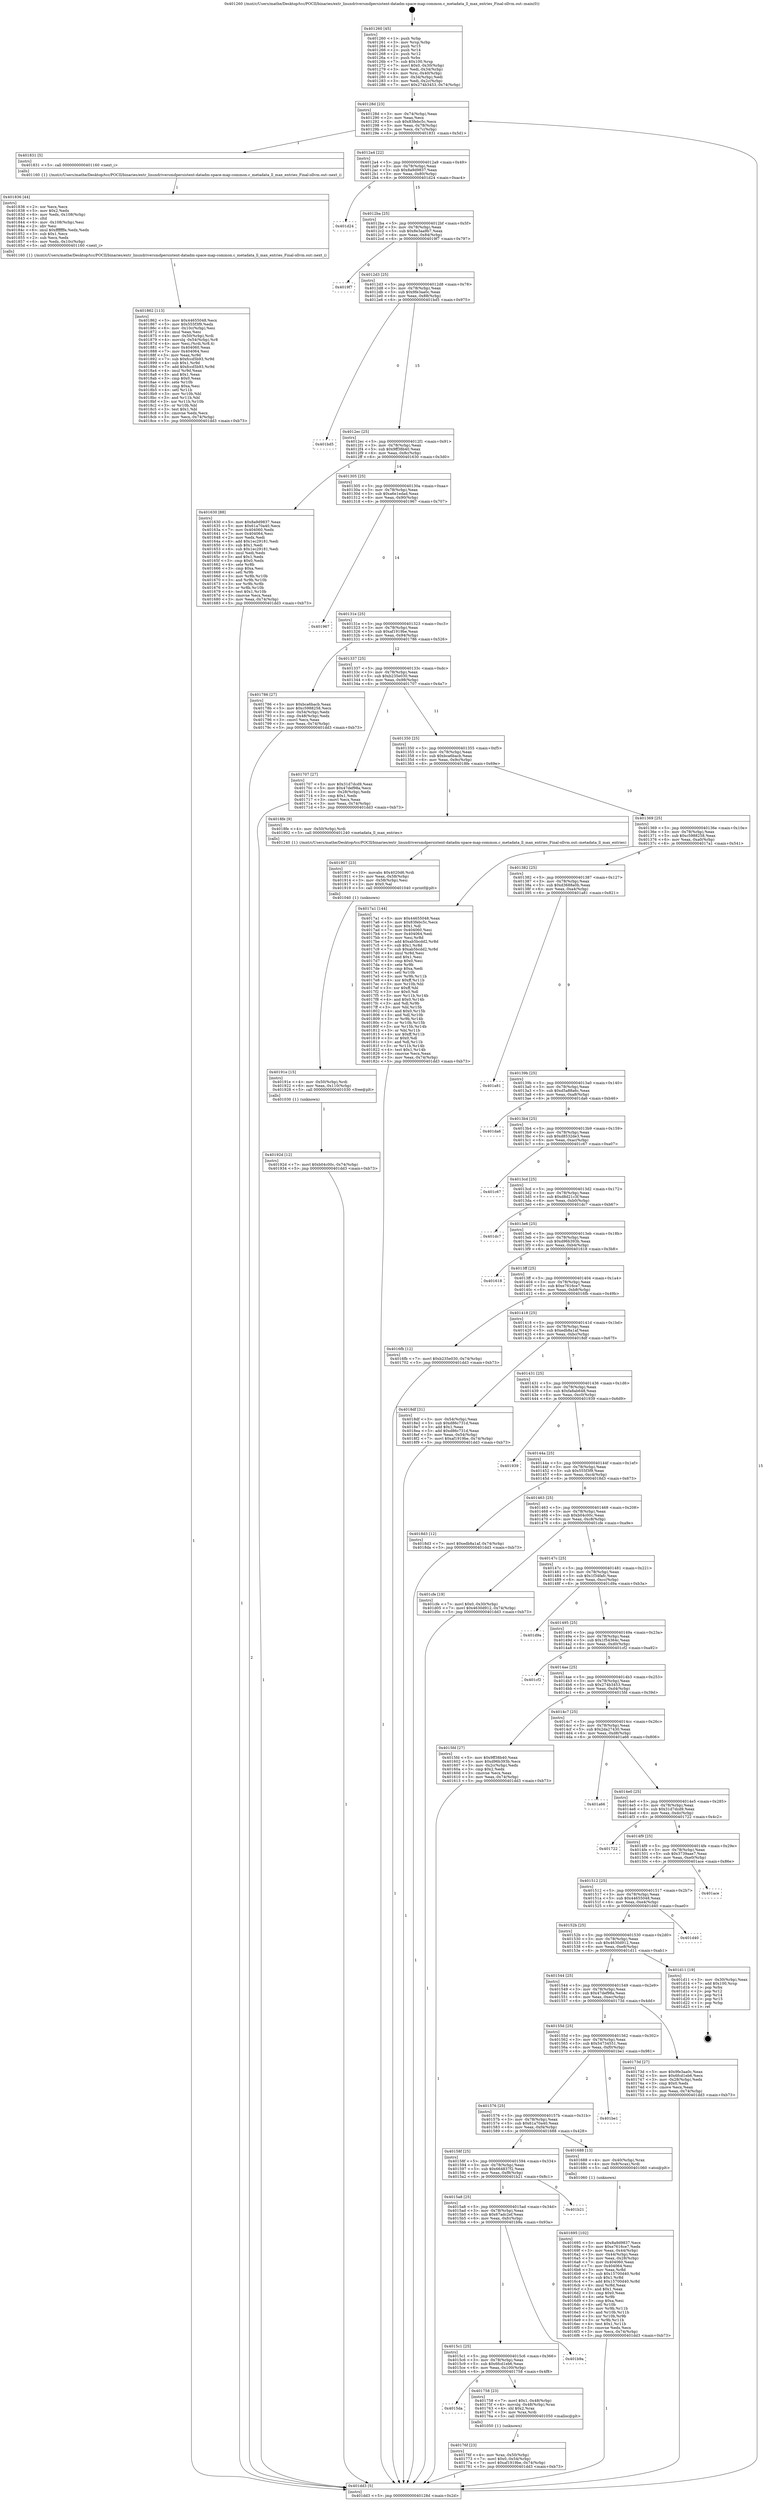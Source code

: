 digraph "0x401260" {
  label = "0x401260 (/mnt/c/Users/mathe/Desktop/tcc/POCII/binaries/extr_linuxdriversmdpersistent-datadm-space-map-common.c_metadata_ll_max_entries_Final-ollvm.out::main(0))"
  labelloc = "t"
  node[shape=record]

  Entry [label="",width=0.3,height=0.3,shape=circle,fillcolor=black,style=filled]
  "0x40128d" [label="{
     0x40128d [23]\l
     | [instrs]\l
     &nbsp;&nbsp;0x40128d \<+3\>: mov -0x74(%rbp),%eax\l
     &nbsp;&nbsp;0x401290 \<+2\>: mov %eax,%ecx\l
     &nbsp;&nbsp;0x401292 \<+6\>: sub $0x83febc5c,%ecx\l
     &nbsp;&nbsp;0x401298 \<+3\>: mov %eax,-0x78(%rbp)\l
     &nbsp;&nbsp;0x40129b \<+3\>: mov %ecx,-0x7c(%rbp)\l
     &nbsp;&nbsp;0x40129e \<+6\>: je 0000000000401831 \<main+0x5d1\>\l
  }"]
  "0x401831" [label="{
     0x401831 [5]\l
     | [instrs]\l
     &nbsp;&nbsp;0x401831 \<+5\>: call 0000000000401160 \<next_i\>\l
     | [calls]\l
     &nbsp;&nbsp;0x401160 \{1\} (/mnt/c/Users/mathe/Desktop/tcc/POCII/binaries/extr_linuxdriversmdpersistent-datadm-space-map-common.c_metadata_ll_max_entries_Final-ollvm.out::next_i)\l
  }"]
  "0x4012a4" [label="{
     0x4012a4 [22]\l
     | [instrs]\l
     &nbsp;&nbsp;0x4012a4 \<+5\>: jmp 00000000004012a9 \<main+0x49\>\l
     &nbsp;&nbsp;0x4012a9 \<+3\>: mov -0x78(%rbp),%eax\l
     &nbsp;&nbsp;0x4012ac \<+5\>: sub $0x8a9d9837,%eax\l
     &nbsp;&nbsp;0x4012b1 \<+3\>: mov %eax,-0x80(%rbp)\l
     &nbsp;&nbsp;0x4012b4 \<+6\>: je 0000000000401d24 \<main+0xac4\>\l
  }"]
  Exit [label="",width=0.3,height=0.3,shape=circle,fillcolor=black,style=filled,peripheries=2]
  "0x401d24" [label="{
     0x401d24\l
  }", style=dashed]
  "0x4012ba" [label="{
     0x4012ba [25]\l
     | [instrs]\l
     &nbsp;&nbsp;0x4012ba \<+5\>: jmp 00000000004012bf \<main+0x5f\>\l
     &nbsp;&nbsp;0x4012bf \<+3\>: mov -0x78(%rbp),%eax\l
     &nbsp;&nbsp;0x4012c2 \<+5\>: sub $0x8e3aa9b7,%eax\l
     &nbsp;&nbsp;0x4012c7 \<+6\>: mov %eax,-0x84(%rbp)\l
     &nbsp;&nbsp;0x4012cd \<+6\>: je 00000000004019f7 \<main+0x797\>\l
  }"]
  "0x40192d" [label="{
     0x40192d [12]\l
     | [instrs]\l
     &nbsp;&nbsp;0x40192d \<+7\>: movl $0xb04c00c,-0x74(%rbp)\l
     &nbsp;&nbsp;0x401934 \<+5\>: jmp 0000000000401dd3 \<main+0xb73\>\l
  }"]
  "0x4019f7" [label="{
     0x4019f7\l
  }", style=dashed]
  "0x4012d3" [label="{
     0x4012d3 [25]\l
     | [instrs]\l
     &nbsp;&nbsp;0x4012d3 \<+5\>: jmp 00000000004012d8 \<main+0x78\>\l
     &nbsp;&nbsp;0x4012d8 \<+3\>: mov -0x78(%rbp),%eax\l
     &nbsp;&nbsp;0x4012db \<+5\>: sub $0x9fe3aa0c,%eax\l
     &nbsp;&nbsp;0x4012e0 \<+6\>: mov %eax,-0x88(%rbp)\l
     &nbsp;&nbsp;0x4012e6 \<+6\>: je 0000000000401bd5 \<main+0x975\>\l
  }"]
  "0x40191e" [label="{
     0x40191e [15]\l
     | [instrs]\l
     &nbsp;&nbsp;0x40191e \<+4\>: mov -0x50(%rbp),%rdi\l
     &nbsp;&nbsp;0x401922 \<+6\>: mov %eax,-0x110(%rbp)\l
     &nbsp;&nbsp;0x401928 \<+5\>: call 0000000000401030 \<free@plt\>\l
     | [calls]\l
     &nbsp;&nbsp;0x401030 \{1\} (unknown)\l
  }"]
  "0x401bd5" [label="{
     0x401bd5\l
  }", style=dashed]
  "0x4012ec" [label="{
     0x4012ec [25]\l
     | [instrs]\l
     &nbsp;&nbsp;0x4012ec \<+5\>: jmp 00000000004012f1 \<main+0x91\>\l
     &nbsp;&nbsp;0x4012f1 \<+3\>: mov -0x78(%rbp),%eax\l
     &nbsp;&nbsp;0x4012f4 \<+5\>: sub $0x9ff38b40,%eax\l
     &nbsp;&nbsp;0x4012f9 \<+6\>: mov %eax,-0x8c(%rbp)\l
     &nbsp;&nbsp;0x4012ff \<+6\>: je 0000000000401630 \<main+0x3d0\>\l
  }"]
  "0x401907" [label="{
     0x401907 [23]\l
     | [instrs]\l
     &nbsp;&nbsp;0x401907 \<+10\>: movabs $0x4020d6,%rdi\l
     &nbsp;&nbsp;0x401911 \<+3\>: mov %eax,-0x58(%rbp)\l
     &nbsp;&nbsp;0x401914 \<+3\>: mov -0x58(%rbp),%esi\l
     &nbsp;&nbsp;0x401917 \<+2\>: mov $0x0,%al\l
     &nbsp;&nbsp;0x401919 \<+5\>: call 0000000000401040 \<printf@plt\>\l
     | [calls]\l
     &nbsp;&nbsp;0x401040 \{1\} (unknown)\l
  }"]
  "0x401630" [label="{
     0x401630 [88]\l
     | [instrs]\l
     &nbsp;&nbsp;0x401630 \<+5\>: mov $0x8a9d9837,%eax\l
     &nbsp;&nbsp;0x401635 \<+5\>: mov $0x61a70a40,%ecx\l
     &nbsp;&nbsp;0x40163a \<+7\>: mov 0x404060,%edx\l
     &nbsp;&nbsp;0x401641 \<+7\>: mov 0x404064,%esi\l
     &nbsp;&nbsp;0x401648 \<+2\>: mov %edx,%edi\l
     &nbsp;&nbsp;0x40164a \<+6\>: add $0x1ec29181,%edi\l
     &nbsp;&nbsp;0x401650 \<+3\>: sub $0x1,%edi\l
     &nbsp;&nbsp;0x401653 \<+6\>: sub $0x1ec29181,%edi\l
     &nbsp;&nbsp;0x401659 \<+3\>: imul %edi,%edx\l
     &nbsp;&nbsp;0x40165c \<+3\>: and $0x1,%edx\l
     &nbsp;&nbsp;0x40165f \<+3\>: cmp $0x0,%edx\l
     &nbsp;&nbsp;0x401662 \<+4\>: sete %r8b\l
     &nbsp;&nbsp;0x401666 \<+3\>: cmp $0xa,%esi\l
     &nbsp;&nbsp;0x401669 \<+4\>: setl %r9b\l
     &nbsp;&nbsp;0x40166d \<+3\>: mov %r8b,%r10b\l
     &nbsp;&nbsp;0x401670 \<+3\>: and %r9b,%r10b\l
     &nbsp;&nbsp;0x401673 \<+3\>: xor %r9b,%r8b\l
     &nbsp;&nbsp;0x401676 \<+3\>: or %r8b,%r10b\l
     &nbsp;&nbsp;0x401679 \<+4\>: test $0x1,%r10b\l
     &nbsp;&nbsp;0x40167d \<+3\>: cmovne %ecx,%eax\l
     &nbsp;&nbsp;0x401680 \<+3\>: mov %eax,-0x74(%rbp)\l
     &nbsp;&nbsp;0x401683 \<+5\>: jmp 0000000000401dd3 \<main+0xb73\>\l
  }"]
  "0x401305" [label="{
     0x401305 [25]\l
     | [instrs]\l
     &nbsp;&nbsp;0x401305 \<+5\>: jmp 000000000040130a \<main+0xaa\>\l
     &nbsp;&nbsp;0x40130a \<+3\>: mov -0x78(%rbp),%eax\l
     &nbsp;&nbsp;0x40130d \<+5\>: sub $0xa6e1edad,%eax\l
     &nbsp;&nbsp;0x401312 \<+6\>: mov %eax,-0x90(%rbp)\l
     &nbsp;&nbsp;0x401318 \<+6\>: je 0000000000401967 \<main+0x707\>\l
  }"]
  "0x401862" [label="{
     0x401862 [113]\l
     | [instrs]\l
     &nbsp;&nbsp;0x401862 \<+5\>: mov $0x44655048,%ecx\l
     &nbsp;&nbsp;0x401867 \<+5\>: mov $0x555f3f9,%edx\l
     &nbsp;&nbsp;0x40186c \<+6\>: mov -0x10c(%rbp),%esi\l
     &nbsp;&nbsp;0x401872 \<+3\>: imul %eax,%esi\l
     &nbsp;&nbsp;0x401875 \<+4\>: mov -0x50(%rbp),%rdi\l
     &nbsp;&nbsp;0x401879 \<+4\>: movslq -0x54(%rbp),%r8\l
     &nbsp;&nbsp;0x40187d \<+4\>: mov %esi,(%rdi,%r8,4)\l
     &nbsp;&nbsp;0x401881 \<+7\>: mov 0x404060,%eax\l
     &nbsp;&nbsp;0x401888 \<+7\>: mov 0x404064,%esi\l
     &nbsp;&nbsp;0x40188f \<+3\>: mov %eax,%r9d\l
     &nbsp;&nbsp;0x401892 \<+7\>: sub $0xfccd5b93,%r9d\l
     &nbsp;&nbsp;0x401899 \<+4\>: sub $0x1,%r9d\l
     &nbsp;&nbsp;0x40189d \<+7\>: add $0xfccd5b93,%r9d\l
     &nbsp;&nbsp;0x4018a4 \<+4\>: imul %r9d,%eax\l
     &nbsp;&nbsp;0x4018a8 \<+3\>: and $0x1,%eax\l
     &nbsp;&nbsp;0x4018ab \<+3\>: cmp $0x0,%eax\l
     &nbsp;&nbsp;0x4018ae \<+4\>: sete %r10b\l
     &nbsp;&nbsp;0x4018b2 \<+3\>: cmp $0xa,%esi\l
     &nbsp;&nbsp;0x4018b5 \<+4\>: setl %r11b\l
     &nbsp;&nbsp;0x4018b9 \<+3\>: mov %r10b,%bl\l
     &nbsp;&nbsp;0x4018bc \<+3\>: and %r11b,%bl\l
     &nbsp;&nbsp;0x4018bf \<+3\>: xor %r11b,%r10b\l
     &nbsp;&nbsp;0x4018c2 \<+3\>: or %r10b,%bl\l
     &nbsp;&nbsp;0x4018c5 \<+3\>: test $0x1,%bl\l
     &nbsp;&nbsp;0x4018c8 \<+3\>: cmovne %edx,%ecx\l
     &nbsp;&nbsp;0x4018cb \<+3\>: mov %ecx,-0x74(%rbp)\l
     &nbsp;&nbsp;0x4018ce \<+5\>: jmp 0000000000401dd3 \<main+0xb73\>\l
  }"]
  "0x401967" [label="{
     0x401967\l
  }", style=dashed]
  "0x40131e" [label="{
     0x40131e [25]\l
     | [instrs]\l
     &nbsp;&nbsp;0x40131e \<+5\>: jmp 0000000000401323 \<main+0xc3\>\l
     &nbsp;&nbsp;0x401323 \<+3\>: mov -0x78(%rbp),%eax\l
     &nbsp;&nbsp;0x401326 \<+5\>: sub $0xaf1919be,%eax\l
     &nbsp;&nbsp;0x40132b \<+6\>: mov %eax,-0x94(%rbp)\l
     &nbsp;&nbsp;0x401331 \<+6\>: je 0000000000401786 \<main+0x526\>\l
  }"]
  "0x401836" [label="{
     0x401836 [44]\l
     | [instrs]\l
     &nbsp;&nbsp;0x401836 \<+2\>: xor %ecx,%ecx\l
     &nbsp;&nbsp;0x401838 \<+5\>: mov $0x2,%edx\l
     &nbsp;&nbsp;0x40183d \<+6\>: mov %edx,-0x108(%rbp)\l
     &nbsp;&nbsp;0x401843 \<+1\>: cltd\l
     &nbsp;&nbsp;0x401844 \<+6\>: mov -0x108(%rbp),%esi\l
     &nbsp;&nbsp;0x40184a \<+2\>: idiv %esi\l
     &nbsp;&nbsp;0x40184c \<+6\>: imul $0xfffffffe,%edx,%edx\l
     &nbsp;&nbsp;0x401852 \<+3\>: sub $0x1,%ecx\l
     &nbsp;&nbsp;0x401855 \<+2\>: sub %ecx,%edx\l
     &nbsp;&nbsp;0x401857 \<+6\>: mov %edx,-0x10c(%rbp)\l
     &nbsp;&nbsp;0x40185d \<+5\>: call 0000000000401160 \<next_i\>\l
     | [calls]\l
     &nbsp;&nbsp;0x401160 \{1\} (/mnt/c/Users/mathe/Desktop/tcc/POCII/binaries/extr_linuxdriversmdpersistent-datadm-space-map-common.c_metadata_ll_max_entries_Final-ollvm.out::next_i)\l
  }"]
  "0x401786" [label="{
     0x401786 [27]\l
     | [instrs]\l
     &nbsp;&nbsp;0x401786 \<+5\>: mov $0xbca6bacb,%eax\l
     &nbsp;&nbsp;0x40178b \<+5\>: mov $0xc5988258,%ecx\l
     &nbsp;&nbsp;0x401790 \<+3\>: mov -0x54(%rbp),%edx\l
     &nbsp;&nbsp;0x401793 \<+3\>: cmp -0x48(%rbp),%edx\l
     &nbsp;&nbsp;0x401796 \<+3\>: cmovl %ecx,%eax\l
     &nbsp;&nbsp;0x401799 \<+3\>: mov %eax,-0x74(%rbp)\l
     &nbsp;&nbsp;0x40179c \<+5\>: jmp 0000000000401dd3 \<main+0xb73\>\l
  }"]
  "0x401337" [label="{
     0x401337 [25]\l
     | [instrs]\l
     &nbsp;&nbsp;0x401337 \<+5\>: jmp 000000000040133c \<main+0xdc\>\l
     &nbsp;&nbsp;0x40133c \<+3\>: mov -0x78(%rbp),%eax\l
     &nbsp;&nbsp;0x40133f \<+5\>: sub $0xb235e030,%eax\l
     &nbsp;&nbsp;0x401344 \<+6\>: mov %eax,-0x98(%rbp)\l
     &nbsp;&nbsp;0x40134a \<+6\>: je 0000000000401707 \<main+0x4a7\>\l
  }"]
  "0x40176f" [label="{
     0x40176f [23]\l
     | [instrs]\l
     &nbsp;&nbsp;0x40176f \<+4\>: mov %rax,-0x50(%rbp)\l
     &nbsp;&nbsp;0x401773 \<+7\>: movl $0x0,-0x54(%rbp)\l
     &nbsp;&nbsp;0x40177a \<+7\>: movl $0xaf1919be,-0x74(%rbp)\l
     &nbsp;&nbsp;0x401781 \<+5\>: jmp 0000000000401dd3 \<main+0xb73\>\l
  }"]
  "0x401707" [label="{
     0x401707 [27]\l
     | [instrs]\l
     &nbsp;&nbsp;0x401707 \<+5\>: mov $0x31d7dcd9,%eax\l
     &nbsp;&nbsp;0x40170c \<+5\>: mov $0x47def98a,%ecx\l
     &nbsp;&nbsp;0x401711 \<+3\>: mov -0x28(%rbp),%edx\l
     &nbsp;&nbsp;0x401714 \<+3\>: cmp $0x1,%edx\l
     &nbsp;&nbsp;0x401717 \<+3\>: cmovl %ecx,%eax\l
     &nbsp;&nbsp;0x40171a \<+3\>: mov %eax,-0x74(%rbp)\l
     &nbsp;&nbsp;0x40171d \<+5\>: jmp 0000000000401dd3 \<main+0xb73\>\l
  }"]
  "0x401350" [label="{
     0x401350 [25]\l
     | [instrs]\l
     &nbsp;&nbsp;0x401350 \<+5\>: jmp 0000000000401355 \<main+0xf5\>\l
     &nbsp;&nbsp;0x401355 \<+3\>: mov -0x78(%rbp),%eax\l
     &nbsp;&nbsp;0x401358 \<+5\>: sub $0xbca6bacb,%eax\l
     &nbsp;&nbsp;0x40135d \<+6\>: mov %eax,-0x9c(%rbp)\l
     &nbsp;&nbsp;0x401363 \<+6\>: je 00000000004018fe \<main+0x69e\>\l
  }"]
  "0x4015da" [label="{
     0x4015da\l
  }", style=dashed]
  "0x4018fe" [label="{
     0x4018fe [9]\l
     | [instrs]\l
     &nbsp;&nbsp;0x4018fe \<+4\>: mov -0x50(%rbp),%rdi\l
     &nbsp;&nbsp;0x401902 \<+5\>: call 0000000000401240 \<metadata_ll_max_entries\>\l
     | [calls]\l
     &nbsp;&nbsp;0x401240 \{1\} (/mnt/c/Users/mathe/Desktop/tcc/POCII/binaries/extr_linuxdriversmdpersistent-datadm-space-map-common.c_metadata_ll_max_entries_Final-ollvm.out::metadata_ll_max_entries)\l
  }"]
  "0x401369" [label="{
     0x401369 [25]\l
     | [instrs]\l
     &nbsp;&nbsp;0x401369 \<+5\>: jmp 000000000040136e \<main+0x10e\>\l
     &nbsp;&nbsp;0x40136e \<+3\>: mov -0x78(%rbp),%eax\l
     &nbsp;&nbsp;0x401371 \<+5\>: sub $0xc5988258,%eax\l
     &nbsp;&nbsp;0x401376 \<+6\>: mov %eax,-0xa0(%rbp)\l
     &nbsp;&nbsp;0x40137c \<+6\>: je 00000000004017a1 \<main+0x541\>\l
  }"]
  "0x401758" [label="{
     0x401758 [23]\l
     | [instrs]\l
     &nbsp;&nbsp;0x401758 \<+7\>: movl $0x1,-0x48(%rbp)\l
     &nbsp;&nbsp;0x40175f \<+4\>: movslq -0x48(%rbp),%rax\l
     &nbsp;&nbsp;0x401763 \<+4\>: shl $0x2,%rax\l
     &nbsp;&nbsp;0x401767 \<+3\>: mov %rax,%rdi\l
     &nbsp;&nbsp;0x40176a \<+5\>: call 0000000000401050 \<malloc@plt\>\l
     | [calls]\l
     &nbsp;&nbsp;0x401050 \{1\} (unknown)\l
  }"]
  "0x4017a1" [label="{
     0x4017a1 [144]\l
     | [instrs]\l
     &nbsp;&nbsp;0x4017a1 \<+5\>: mov $0x44655048,%eax\l
     &nbsp;&nbsp;0x4017a6 \<+5\>: mov $0x83febc5c,%ecx\l
     &nbsp;&nbsp;0x4017ab \<+2\>: mov $0x1,%dl\l
     &nbsp;&nbsp;0x4017ad \<+7\>: mov 0x404060,%esi\l
     &nbsp;&nbsp;0x4017b4 \<+7\>: mov 0x404064,%edi\l
     &nbsp;&nbsp;0x4017bb \<+3\>: mov %esi,%r8d\l
     &nbsp;&nbsp;0x4017be \<+7\>: add $0xab5bcdd2,%r8d\l
     &nbsp;&nbsp;0x4017c5 \<+4\>: sub $0x1,%r8d\l
     &nbsp;&nbsp;0x4017c9 \<+7\>: sub $0xab5bcdd2,%r8d\l
     &nbsp;&nbsp;0x4017d0 \<+4\>: imul %r8d,%esi\l
     &nbsp;&nbsp;0x4017d4 \<+3\>: and $0x1,%esi\l
     &nbsp;&nbsp;0x4017d7 \<+3\>: cmp $0x0,%esi\l
     &nbsp;&nbsp;0x4017da \<+4\>: sete %r9b\l
     &nbsp;&nbsp;0x4017de \<+3\>: cmp $0xa,%edi\l
     &nbsp;&nbsp;0x4017e1 \<+4\>: setl %r10b\l
     &nbsp;&nbsp;0x4017e5 \<+3\>: mov %r9b,%r11b\l
     &nbsp;&nbsp;0x4017e8 \<+4\>: xor $0xff,%r11b\l
     &nbsp;&nbsp;0x4017ec \<+3\>: mov %r10b,%bl\l
     &nbsp;&nbsp;0x4017ef \<+3\>: xor $0xff,%bl\l
     &nbsp;&nbsp;0x4017f2 \<+3\>: xor $0x0,%dl\l
     &nbsp;&nbsp;0x4017f5 \<+3\>: mov %r11b,%r14b\l
     &nbsp;&nbsp;0x4017f8 \<+4\>: and $0x0,%r14b\l
     &nbsp;&nbsp;0x4017fc \<+3\>: and %dl,%r9b\l
     &nbsp;&nbsp;0x4017ff \<+3\>: mov %bl,%r15b\l
     &nbsp;&nbsp;0x401802 \<+4\>: and $0x0,%r15b\l
     &nbsp;&nbsp;0x401806 \<+3\>: and %dl,%r10b\l
     &nbsp;&nbsp;0x401809 \<+3\>: or %r9b,%r14b\l
     &nbsp;&nbsp;0x40180c \<+3\>: or %r10b,%r15b\l
     &nbsp;&nbsp;0x40180f \<+3\>: xor %r15b,%r14b\l
     &nbsp;&nbsp;0x401812 \<+3\>: or %bl,%r11b\l
     &nbsp;&nbsp;0x401815 \<+4\>: xor $0xff,%r11b\l
     &nbsp;&nbsp;0x401819 \<+3\>: or $0x0,%dl\l
     &nbsp;&nbsp;0x40181c \<+3\>: and %dl,%r11b\l
     &nbsp;&nbsp;0x40181f \<+3\>: or %r11b,%r14b\l
     &nbsp;&nbsp;0x401822 \<+4\>: test $0x1,%r14b\l
     &nbsp;&nbsp;0x401826 \<+3\>: cmovne %ecx,%eax\l
     &nbsp;&nbsp;0x401829 \<+3\>: mov %eax,-0x74(%rbp)\l
     &nbsp;&nbsp;0x40182c \<+5\>: jmp 0000000000401dd3 \<main+0xb73\>\l
  }"]
  "0x401382" [label="{
     0x401382 [25]\l
     | [instrs]\l
     &nbsp;&nbsp;0x401382 \<+5\>: jmp 0000000000401387 \<main+0x127\>\l
     &nbsp;&nbsp;0x401387 \<+3\>: mov -0x78(%rbp),%eax\l
     &nbsp;&nbsp;0x40138a \<+5\>: sub $0xd3688a0b,%eax\l
     &nbsp;&nbsp;0x40138f \<+6\>: mov %eax,-0xa4(%rbp)\l
     &nbsp;&nbsp;0x401395 \<+6\>: je 0000000000401a81 \<main+0x821\>\l
  }"]
  "0x4015c1" [label="{
     0x4015c1 [25]\l
     | [instrs]\l
     &nbsp;&nbsp;0x4015c1 \<+5\>: jmp 00000000004015c6 \<main+0x366\>\l
     &nbsp;&nbsp;0x4015c6 \<+3\>: mov -0x78(%rbp),%eax\l
     &nbsp;&nbsp;0x4015c9 \<+5\>: sub $0x6fcd1eb6,%eax\l
     &nbsp;&nbsp;0x4015ce \<+6\>: mov %eax,-0x100(%rbp)\l
     &nbsp;&nbsp;0x4015d4 \<+6\>: je 0000000000401758 \<main+0x4f8\>\l
  }"]
  "0x401a81" [label="{
     0x401a81\l
  }", style=dashed]
  "0x40139b" [label="{
     0x40139b [25]\l
     | [instrs]\l
     &nbsp;&nbsp;0x40139b \<+5\>: jmp 00000000004013a0 \<main+0x140\>\l
     &nbsp;&nbsp;0x4013a0 \<+3\>: mov -0x78(%rbp),%eax\l
     &nbsp;&nbsp;0x4013a3 \<+5\>: sub $0xd5a88a6c,%eax\l
     &nbsp;&nbsp;0x4013a8 \<+6\>: mov %eax,-0xa8(%rbp)\l
     &nbsp;&nbsp;0x4013ae \<+6\>: je 0000000000401da6 \<main+0xb46\>\l
  }"]
  "0x401b9a" [label="{
     0x401b9a\l
  }", style=dashed]
  "0x401da6" [label="{
     0x401da6\l
  }", style=dashed]
  "0x4013b4" [label="{
     0x4013b4 [25]\l
     | [instrs]\l
     &nbsp;&nbsp;0x4013b4 \<+5\>: jmp 00000000004013b9 \<main+0x159\>\l
     &nbsp;&nbsp;0x4013b9 \<+3\>: mov -0x78(%rbp),%eax\l
     &nbsp;&nbsp;0x4013bc \<+5\>: sub $0xd8532de3,%eax\l
     &nbsp;&nbsp;0x4013c1 \<+6\>: mov %eax,-0xac(%rbp)\l
     &nbsp;&nbsp;0x4013c7 \<+6\>: je 0000000000401c67 \<main+0xa07\>\l
  }"]
  "0x4015a8" [label="{
     0x4015a8 [25]\l
     | [instrs]\l
     &nbsp;&nbsp;0x4015a8 \<+5\>: jmp 00000000004015ad \<main+0x34d\>\l
     &nbsp;&nbsp;0x4015ad \<+3\>: mov -0x78(%rbp),%eax\l
     &nbsp;&nbsp;0x4015b0 \<+5\>: sub $0x67adc2ef,%eax\l
     &nbsp;&nbsp;0x4015b5 \<+6\>: mov %eax,-0xfc(%rbp)\l
     &nbsp;&nbsp;0x4015bb \<+6\>: je 0000000000401b9a \<main+0x93a\>\l
  }"]
  "0x401c67" [label="{
     0x401c67\l
  }", style=dashed]
  "0x4013cd" [label="{
     0x4013cd [25]\l
     | [instrs]\l
     &nbsp;&nbsp;0x4013cd \<+5\>: jmp 00000000004013d2 \<main+0x172\>\l
     &nbsp;&nbsp;0x4013d2 \<+3\>: mov -0x78(%rbp),%eax\l
     &nbsp;&nbsp;0x4013d5 \<+5\>: sub $0xd8d21c3f,%eax\l
     &nbsp;&nbsp;0x4013da \<+6\>: mov %eax,-0xb0(%rbp)\l
     &nbsp;&nbsp;0x4013e0 \<+6\>: je 0000000000401dc7 \<main+0xb67\>\l
  }"]
  "0x401b21" [label="{
     0x401b21\l
  }", style=dashed]
  "0x401dc7" [label="{
     0x401dc7\l
  }", style=dashed]
  "0x4013e6" [label="{
     0x4013e6 [25]\l
     | [instrs]\l
     &nbsp;&nbsp;0x4013e6 \<+5\>: jmp 00000000004013eb \<main+0x18b\>\l
     &nbsp;&nbsp;0x4013eb \<+3\>: mov -0x78(%rbp),%eax\l
     &nbsp;&nbsp;0x4013ee \<+5\>: sub $0xd96b393b,%eax\l
     &nbsp;&nbsp;0x4013f3 \<+6\>: mov %eax,-0xb4(%rbp)\l
     &nbsp;&nbsp;0x4013f9 \<+6\>: je 0000000000401618 \<main+0x3b8\>\l
  }"]
  "0x401695" [label="{
     0x401695 [102]\l
     | [instrs]\l
     &nbsp;&nbsp;0x401695 \<+5\>: mov $0x8a9d9837,%ecx\l
     &nbsp;&nbsp;0x40169a \<+5\>: mov $0xe7616ce7,%edx\l
     &nbsp;&nbsp;0x40169f \<+3\>: mov %eax,-0x44(%rbp)\l
     &nbsp;&nbsp;0x4016a2 \<+3\>: mov -0x44(%rbp),%eax\l
     &nbsp;&nbsp;0x4016a5 \<+3\>: mov %eax,-0x28(%rbp)\l
     &nbsp;&nbsp;0x4016a8 \<+7\>: mov 0x404060,%eax\l
     &nbsp;&nbsp;0x4016af \<+7\>: mov 0x404064,%esi\l
     &nbsp;&nbsp;0x4016b6 \<+3\>: mov %eax,%r8d\l
     &nbsp;&nbsp;0x4016b9 \<+7\>: sub $0x15700d40,%r8d\l
     &nbsp;&nbsp;0x4016c0 \<+4\>: sub $0x1,%r8d\l
     &nbsp;&nbsp;0x4016c4 \<+7\>: add $0x15700d40,%r8d\l
     &nbsp;&nbsp;0x4016cb \<+4\>: imul %r8d,%eax\l
     &nbsp;&nbsp;0x4016cf \<+3\>: and $0x1,%eax\l
     &nbsp;&nbsp;0x4016d2 \<+3\>: cmp $0x0,%eax\l
     &nbsp;&nbsp;0x4016d5 \<+4\>: sete %r9b\l
     &nbsp;&nbsp;0x4016d9 \<+3\>: cmp $0xa,%esi\l
     &nbsp;&nbsp;0x4016dc \<+4\>: setl %r10b\l
     &nbsp;&nbsp;0x4016e0 \<+3\>: mov %r9b,%r11b\l
     &nbsp;&nbsp;0x4016e3 \<+3\>: and %r10b,%r11b\l
     &nbsp;&nbsp;0x4016e6 \<+3\>: xor %r10b,%r9b\l
     &nbsp;&nbsp;0x4016e9 \<+3\>: or %r9b,%r11b\l
     &nbsp;&nbsp;0x4016ec \<+4\>: test $0x1,%r11b\l
     &nbsp;&nbsp;0x4016f0 \<+3\>: cmovne %edx,%ecx\l
     &nbsp;&nbsp;0x4016f3 \<+3\>: mov %ecx,-0x74(%rbp)\l
     &nbsp;&nbsp;0x4016f6 \<+5\>: jmp 0000000000401dd3 \<main+0xb73\>\l
  }"]
  "0x401618" [label="{
     0x401618\l
  }", style=dashed]
  "0x4013ff" [label="{
     0x4013ff [25]\l
     | [instrs]\l
     &nbsp;&nbsp;0x4013ff \<+5\>: jmp 0000000000401404 \<main+0x1a4\>\l
     &nbsp;&nbsp;0x401404 \<+3\>: mov -0x78(%rbp),%eax\l
     &nbsp;&nbsp;0x401407 \<+5\>: sub $0xe7616ce7,%eax\l
     &nbsp;&nbsp;0x40140c \<+6\>: mov %eax,-0xb8(%rbp)\l
     &nbsp;&nbsp;0x401412 \<+6\>: je 00000000004016fb \<main+0x49b\>\l
  }"]
  "0x40158f" [label="{
     0x40158f [25]\l
     | [instrs]\l
     &nbsp;&nbsp;0x40158f \<+5\>: jmp 0000000000401594 \<main+0x334\>\l
     &nbsp;&nbsp;0x401594 \<+3\>: mov -0x78(%rbp),%eax\l
     &nbsp;&nbsp;0x401597 \<+5\>: sub $0x664837f2,%eax\l
     &nbsp;&nbsp;0x40159c \<+6\>: mov %eax,-0xf8(%rbp)\l
     &nbsp;&nbsp;0x4015a2 \<+6\>: je 0000000000401b21 \<main+0x8c1\>\l
  }"]
  "0x4016fb" [label="{
     0x4016fb [12]\l
     | [instrs]\l
     &nbsp;&nbsp;0x4016fb \<+7\>: movl $0xb235e030,-0x74(%rbp)\l
     &nbsp;&nbsp;0x401702 \<+5\>: jmp 0000000000401dd3 \<main+0xb73\>\l
  }"]
  "0x401418" [label="{
     0x401418 [25]\l
     | [instrs]\l
     &nbsp;&nbsp;0x401418 \<+5\>: jmp 000000000040141d \<main+0x1bd\>\l
     &nbsp;&nbsp;0x40141d \<+3\>: mov -0x78(%rbp),%eax\l
     &nbsp;&nbsp;0x401420 \<+5\>: sub $0xedb8a1af,%eax\l
     &nbsp;&nbsp;0x401425 \<+6\>: mov %eax,-0xbc(%rbp)\l
     &nbsp;&nbsp;0x40142b \<+6\>: je 00000000004018df \<main+0x67f\>\l
  }"]
  "0x401688" [label="{
     0x401688 [13]\l
     | [instrs]\l
     &nbsp;&nbsp;0x401688 \<+4\>: mov -0x40(%rbp),%rax\l
     &nbsp;&nbsp;0x40168c \<+4\>: mov 0x8(%rax),%rdi\l
     &nbsp;&nbsp;0x401690 \<+5\>: call 0000000000401060 \<atoi@plt\>\l
     | [calls]\l
     &nbsp;&nbsp;0x401060 \{1\} (unknown)\l
  }"]
  "0x4018df" [label="{
     0x4018df [31]\l
     | [instrs]\l
     &nbsp;&nbsp;0x4018df \<+3\>: mov -0x54(%rbp),%eax\l
     &nbsp;&nbsp;0x4018e2 \<+5\>: sub $0xd86c731d,%eax\l
     &nbsp;&nbsp;0x4018e7 \<+3\>: add $0x1,%eax\l
     &nbsp;&nbsp;0x4018ea \<+5\>: add $0xd86c731d,%eax\l
     &nbsp;&nbsp;0x4018ef \<+3\>: mov %eax,-0x54(%rbp)\l
     &nbsp;&nbsp;0x4018f2 \<+7\>: movl $0xaf1919be,-0x74(%rbp)\l
     &nbsp;&nbsp;0x4018f9 \<+5\>: jmp 0000000000401dd3 \<main+0xb73\>\l
  }"]
  "0x401431" [label="{
     0x401431 [25]\l
     | [instrs]\l
     &nbsp;&nbsp;0x401431 \<+5\>: jmp 0000000000401436 \<main+0x1d6\>\l
     &nbsp;&nbsp;0x401436 \<+3\>: mov -0x78(%rbp),%eax\l
     &nbsp;&nbsp;0x401439 \<+5\>: sub $0xfa8ab648,%eax\l
     &nbsp;&nbsp;0x40143e \<+6\>: mov %eax,-0xc0(%rbp)\l
     &nbsp;&nbsp;0x401444 \<+6\>: je 0000000000401939 \<main+0x6d9\>\l
  }"]
  "0x401576" [label="{
     0x401576 [25]\l
     | [instrs]\l
     &nbsp;&nbsp;0x401576 \<+5\>: jmp 000000000040157b \<main+0x31b\>\l
     &nbsp;&nbsp;0x40157b \<+3\>: mov -0x78(%rbp),%eax\l
     &nbsp;&nbsp;0x40157e \<+5\>: sub $0x61a70a40,%eax\l
     &nbsp;&nbsp;0x401583 \<+6\>: mov %eax,-0xf4(%rbp)\l
     &nbsp;&nbsp;0x401589 \<+6\>: je 0000000000401688 \<main+0x428\>\l
  }"]
  "0x401939" [label="{
     0x401939\l
  }", style=dashed]
  "0x40144a" [label="{
     0x40144a [25]\l
     | [instrs]\l
     &nbsp;&nbsp;0x40144a \<+5\>: jmp 000000000040144f \<main+0x1ef\>\l
     &nbsp;&nbsp;0x40144f \<+3\>: mov -0x78(%rbp),%eax\l
     &nbsp;&nbsp;0x401452 \<+5\>: sub $0x555f3f9,%eax\l
     &nbsp;&nbsp;0x401457 \<+6\>: mov %eax,-0xc4(%rbp)\l
     &nbsp;&nbsp;0x40145d \<+6\>: je 00000000004018d3 \<main+0x673\>\l
  }"]
  "0x401be1" [label="{
     0x401be1\l
  }", style=dashed]
  "0x4018d3" [label="{
     0x4018d3 [12]\l
     | [instrs]\l
     &nbsp;&nbsp;0x4018d3 \<+7\>: movl $0xedb8a1af,-0x74(%rbp)\l
     &nbsp;&nbsp;0x4018da \<+5\>: jmp 0000000000401dd3 \<main+0xb73\>\l
  }"]
  "0x401463" [label="{
     0x401463 [25]\l
     | [instrs]\l
     &nbsp;&nbsp;0x401463 \<+5\>: jmp 0000000000401468 \<main+0x208\>\l
     &nbsp;&nbsp;0x401468 \<+3\>: mov -0x78(%rbp),%eax\l
     &nbsp;&nbsp;0x40146b \<+5\>: sub $0xb04c00c,%eax\l
     &nbsp;&nbsp;0x401470 \<+6\>: mov %eax,-0xc8(%rbp)\l
     &nbsp;&nbsp;0x401476 \<+6\>: je 0000000000401cfe \<main+0xa9e\>\l
  }"]
  "0x40155d" [label="{
     0x40155d [25]\l
     | [instrs]\l
     &nbsp;&nbsp;0x40155d \<+5\>: jmp 0000000000401562 \<main+0x302\>\l
     &nbsp;&nbsp;0x401562 \<+3\>: mov -0x78(%rbp),%eax\l
     &nbsp;&nbsp;0x401565 \<+5\>: sub $0x54734551,%eax\l
     &nbsp;&nbsp;0x40156a \<+6\>: mov %eax,-0xf0(%rbp)\l
     &nbsp;&nbsp;0x401570 \<+6\>: je 0000000000401be1 \<main+0x981\>\l
  }"]
  "0x401cfe" [label="{
     0x401cfe [19]\l
     | [instrs]\l
     &nbsp;&nbsp;0x401cfe \<+7\>: movl $0x0,-0x30(%rbp)\l
     &nbsp;&nbsp;0x401d05 \<+7\>: movl $0x4630d912,-0x74(%rbp)\l
     &nbsp;&nbsp;0x401d0c \<+5\>: jmp 0000000000401dd3 \<main+0xb73\>\l
  }"]
  "0x40147c" [label="{
     0x40147c [25]\l
     | [instrs]\l
     &nbsp;&nbsp;0x40147c \<+5\>: jmp 0000000000401481 \<main+0x221\>\l
     &nbsp;&nbsp;0x401481 \<+3\>: mov -0x78(%rbp),%eax\l
     &nbsp;&nbsp;0x401484 \<+5\>: sub $0x1f34fafc,%eax\l
     &nbsp;&nbsp;0x401489 \<+6\>: mov %eax,-0xcc(%rbp)\l
     &nbsp;&nbsp;0x40148f \<+6\>: je 0000000000401d9a \<main+0xb3a\>\l
  }"]
  "0x40173d" [label="{
     0x40173d [27]\l
     | [instrs]\l
     &nbsp;&nbsp;0x40173d \<+5\>: mov $0x9fe3aa0c,%eax\l
     &nbsp;&nbsp;0x401742 \<+5\>: mov $0x6fcd1eb6,%ecx\l
     &nbsp;&nbsp;0x401747 \<+3\>: mov -0x28(%rbp),%edx\l
     &nbsp;&nbsp;0x40174a \<+3\>: cmp $0x0,%edx\l
     &nbsp;&nbsp;0x40174d \<+3\>: cmove %ecx,%eax\l
     &nbsp;&nbsp;0x401750 \<+3\>: mov %eax,-0x74(%rbp)\l
     &nbsp;&nbsp;0x401753 \<+5\>: jmp 0000000000401dd3 \<main+0xb73\>\l
  }"]
  "0x401d9a" [label="{
     0x401d9a\l
  }", style=dashed]
  "0x401495" [label="{
     0x401495 [25]\l
     | [instrs]\l
     &nbsp;&nbsp;0x401495 \<+5\>: jmp 000000000040149a \<main+0x23a\>\l
     &nbsp;&nbsp;0x40149a \<+3\>: mov -0x78(%rbp),%eax\l
     &nbsp;&nbsp;0x40149d \<+5\>: sub $0x1f54364c,%eax\l
     &nbsp;&nbsp;0x4014a2 \<+6\>: mov %eax,-0xd0(%rbp)\l
     &nbsp;&nbsp;0x4014a8 \<+6\>: je 0000000000401cf2 \<main+0xa92\>\l
  }"]
  "0x401544" [label="{
     0x401544 [25]\l
     | [instrs]\l
     &nbsp;&nbsp;0x401544 \<+5\>: jmp 0000000000401549 \<main+0x2e9\>\l
     &nbsp;&nbsp;0x401549 \<+3\>: mov -0x78(%rbp),%eax\l
     &nbsp;&nbsp;0x40154c \<+5\>: sub $0x47def98a,%eax\l
     &nbsp;&nbsp;0x401551 \<+6\>: mov %eax,-0xec(%rbp)\l
     &nbsp;&nbsp;0x401557 \<+6\>: je 000000000040173d \<main+0x4dd\>\l
  }"]
  "0x401cf2" [label="{
     0x401cf2\l
  }", style=dashed]
  "0x4014ae" [label="{
     0x4014ae [25]\l
     | [instrs]\l
     &nbsp;&nbsp;0x4014ae \<+5\>: jmp 00000000004014b3 \<main+0x253\>\l
     &nbsp;&nbsp;0x4014b3 \<+3\>: mov -0x78(%rbp),%eax\l
     &nbsp;&nbsp;0x4014b6 \<+5\>: sub $0x274b3453,%eax\l
     &nbsp;&nbsp;0x4014bb \<+6\>: mov %eax,-0xd4(%rbp)\l
     &nbsp;&nbsp;0x4014c1 \<+6\>: je 00000000004015fd \<main+0x39d\>\l
  }"]
  "0x401d11" [label="{
     0x401d11 [19]\l
     | [instrs]\l
     &nbsp;&nbsp;0x401d11 \<+3\>: mov -0x30(%rbp),%eax\l
     &nbsp;&nbsp;0x401d14 \<+7\>: add $0x100,%rsp\l
     &nbsp;&nbsp;0x401d1b \<+1\>: pop %rbx\l
     &nbsp;&nbsp;0x401d1c \<+2\>: pop %r12\l
     &nbsp;&nbsp;0x401d1e \<+2\>: pop %r14\l
     &nbsp;&nbsp;0x401d20 \<+2\>: pop %r15\l
     &nbsp;&nbsp;0x401d22 \<+1\>: pop %rbp\l
     &nbsp;&nbsp;0x401d23 \<+1\>: ret\l
  }"]
  "0x4015fd" [label="{
     0x4015fd [27]\l
     | [instrs]\l
     &nbsp;&nbsp;0x4015fd \<+5\>: mov $0x9ff38b40,%eax\l
     &nbsp;&nbsp;0x401602 \<+5\>: mov $0xd96b393b,%ecx\l
     &nbsp;&nbsp;0x401607 \<+3\>: mov -0x2c(%rbp),%edx\l
     &nbsp;&nbsp;0x40160a \<+3\>: cmp $0x2,%edx\l
     &nbsp;&nbsp;0x40160d \<+3\>: cmovne %ecx,%eax\l
     &nbsp;&nbsp;0x401610 \<+3\>: mov %eax,-0x74(%rbp)\l
     &nbsp;&nbsp;0x401613 \<+5\>: jmp 0000000000401dd3 \<main+0xb73\>\l
  }"]
  "0x4014c7" [label="{
     0x4014c7 [25]\l
     | [instrs]\l
     &nbsp;&nbsp;0x4014c7 \<+5\>: jmp 00000000004014cc \<main+0x26c\>\l
     &nbsp;&nbsp;0x4014cc \<+3\>: mov -0x78(%rbp),%eax\l
     &nbsp;&nbsp;0x4014cf \<+5\>: sub $0x2da27430,%eax\l
     &nbsp;&nbsp;0x4014d4 \<+6\>: mov %eax,-0xd8(%rbp)\l
     &nbsp;&nbsp;0x4014da \<+6\>: je 0000000000401a66 \<main+0x806\>\l
  }"]
  "0x401dd3" [label="{
     0x401dd3 [5]\l
     | [instrs]\l
     &nbsp;&nbsp;0x401dd3 \<+5\>: jmp 000000000040128d \<main+0x2d\>\l
  }"]
  "0x401260" [label="{
     0x401260 [45]\l
     | [instrs]\l
     &nbsp;&nbsp;0x401260 \<+1\>: push %rbp\l
     &nbsp;&nbsp;0x401261 \<+3\>: mov %rsp,%rbp\l
     &nbsp;&nbsp;0x401264 \<+2\>: push %r15\l
     &nbsp;&nbsp;0x401266 \<+2\>: push %r14\l
     &nbsp;&nbsp;0x401268 \<+2\>: push %r12\l
     &nbsp;&nbsp;0x40126a \<+1\>: push %rbx\l
     &nbsp;&nbsp;0x40126b \<+7\>: sub $0x100,%rsp\l
     &nbsp;&nbsp;0x401272 \<+7\>: movl $0x0,-0x30(%rbp)\l
     &nbsp;&nbsp;0x401279 \<+3\>: mov %edi,-0x34(%rbp)\l
     &nbsp;&nbsp;0x40127c \<+4\>: mov %rsi,-0x40(%rbp)\l
     &nbsp;&nbsp;0x401280 \<+3\>: mov -0x34(%rbp),%edi\l
     &nbsp;&nbsp;0x401283 \<+3\>: mov %edi,-0x2c(%rbp)\l
     &nbsp;&nbsp;0x401286 \<+7\>: movl $0x274b3453,-0x74(%rbp)\l
  }"]
  "0x40152b" [label="{
     0x40152b [25]\l
     | [instrs]\l
     &nbsp;&nbsp;0x40152b \<+5\>: jmp 0000000000401530 \<main+0x2d0\>\l
     &nbsp;&nbsp;0x401530 \<+3\>: mov -0x78(%rbp),%eax\l
     &nbsp;&nbsp;0x401533 \<+5\>: sub $0x4630d912,%eax\l
     &nbsp;&nbsp;0x401538 \<+6\>: mov %eax,-0xe8(%rbp)\l
     &nbsp;&nbsp;0x40153e \<+6\>: je 0000000000401d11 \<main+0xab1\>\l
  }"]
  "0x401a66" [label="{
     0x401a66\l
  }", style=dashed]
  "0x4014e0" [label="{
     0x4014e0 [25]\l
     | [instrs]\l
     &nbsp;&nbsp;0x4014e0 \<+5\>: jmp 00000000004014e5 \<main+0x285\>\l
     &nbsp;&nbsp;0x4014e5 \<+3\>: mov -0x78(%rbp),%eax\l
     &nbsp;&nbsp;0x4014e8 \<+5\>: sub $0x31d7dcd9,%eax\l
     &nbsp;&nbsp;0x4014ed \<+6\>: mov %eax,-0xdc(%rbp)\l
     &nbsp;&nbsp;0x4014f3 \<+6\>: je 0000000000401722 \<main+0x4c2\>\l
  }"]
  "0x401d40" [label="{
     0x401d40\l
  }", style=dashed]
  "0x401722" [label="{
     0x401722\l
  }", style=dashed]
  "0x4014f9" [label="{
     0x4014f9 [25]\l
     | [instrs]\l
     &nbsp;&nbsp;0x4014f9 \<+5\>: jmp 00000000004014fe \<main+0x29e\>\l
     &nbsp;&nbsp;0x4014fe \<+3\>: mov -0x78(%rbp),%eax\l
     &nbsp;&nbsp;0x401501 \<+5\>: sub $0x3739aae7,%eax\l
     &nbsp;&nbsp;0x401506 \<+6\>: mov %eax,-0xe0(%rbp)\l
     &nbsp;&nbsp;0x40150c \<+6\>: je 0000000000401ace \<main+0x86e\>\l
  }"]
  "0x401512" [label="{
     0x401512 [25]\l
     | [instrs]\l
     &nbsp;&nbsp;0x401512 \<+5\>: jmp 0000000000401517 \<main+0x2b7\>\l
     &nbsp;&nbsp;0x401517 \<+3\>: mov -0x78(%rbp),%eax\l
     &nbsp;&nbsp;0x40151a \<+5\>: sub $0x44655048,%eax\l
     &nbsp;&nbsp;0x40151f \<+6\>: mov %eax,-0xe4(%rbp)\l
     &nbsp;&nbsp;0x401525 \<+6\>: je 0000000000401d40 \<main+0xae0\>\l
  }"]
  "0x401ace" [label="{
     0x401ace\l
  }", style=dashed]
  Entry -> "0x401260" [label=" 1"]
  "0x40128d" -> "0x401831" [label=" 1"]
  "0x40128d" -> "0x4012a4" [label=" 15"]
  "0x401d11" -> Exit [label=" 1"]
  "0x4012a4" -> "0x401d24" [label=" 0"]
  "0x4012a4" -> "0x4012ba" [label=" 15"]
  "0x401cfe" -> "0x401dd3" [label=" 1"]
  "0x4012ba" -> "0x4019f7" [label=" 0"]
  "0x4012ba" -> "0x4012d3" [label=" 15"]
  "0x40192d" -> "0x401dd3" [label=" 1"]
  "0x4012d3" -> "0x401bd5" [label=" 0"]
  "0x4012d3" -> "0x4012ec" [label=" 15"]
  "0x40191e" -> "0x40192d" [label=" 1"]
  "0x4012ec" -> "0x401630" [label=" 1"]
  "0x4012ec" -> "0x401305" [label=" 14"]
  "0x401907" -> "0x40191e" [label=" 1"]
  "0x401305" -> "0x401967" [label=" 0"]
  "0x401305" -> "0x40131e" [label=" 14"]
  "0x4018fe" -> "0x401907" [label=" 1"]
  "0x40131e" -> "0x401786" [label=" 2"]
  "0x40131e" -> "0x401337" [label=" 12"]
  "0x4018df" -> "0x401dd3" [label=" 1"]
  "0x401337" -> "0x401707" [label=" 1"]
  "0x401337" -> "0x401350" [label=" 11"]
  "0x4018d3" -> "0x401dd3" [label=" 1"]
  "0x401350" -> "0x4018fe" [label=" 1"]
  "0x401350" -> "0x401369" [label=" 10"]
  "0x401862" -> "0x401dd3" [label=" 1"]
  "0x401369" -> "0x4017a1" [label=" 1"]
  "0x401369" -> "0x401382" [label=" 9"]
  "0x401836" -> "0x401862" [label=" 1"]
  "0x401382" -> "0x401a81" [label=" 0"]
  "0x401382" -> "0x40139b" [label=" 9"]
  "0x4017a1" -> "0x401dd3" [label=" 1"]
  "0x40139b" -> "0x401da6" [label=" 0"]
  "0x40139b" -> "0x4013b4" [label=" 9"]
  "0x401786" -> "0x401dd3" [label=" 2"]
  "0x4013b4" -> "0x401c67" [label=" 0"]
  "0x4013b4" -> "0x4013cd" [label=" 9"]
  "0x401758" -> "0x40176f" [label=" 1"]
  "0x4013cd" -> "0x401dc7" [label=" 0"]
  "0x4013cd" -> "0x4013e6" [label=" 9"]
  "0x4015c1" -> "0x4015da" [label=" 0"]
  "0x4013e6" -> "0x401618" [label=" 0"]
  "0x4013e6" -> "0x4013ff" [label=" 9"]
  "0x401831" -> "0x401836" [label=" 1"]
  "0x4013ff" -> "0x4016fb" [label=" 1"]
  "0x4013ff" -> "0x401418" [label=" 8"]
  "0x4015a8" -> "0x4015c1" [label=" 1"]
  "0x401418" -> "0x4018df" [label=" 1"]
  "0x401418" -> "0x401431" [label=" 7"]
  "0x4015a8" -> "0x401b9a" [label=" 0"]
  "0x401431" -> "0x401939" [label=" 0"]
  "0x401431" -> "0x40144a" [label=" 7"]
  "0x40158f" -> "0x4015a8" [label=" 1"]
  "0x40144a" -> "0x4018d3" [label=" 1"]
  "0x40144a" -> "0x401463" [label=" 6"]
  "0x40158f" -> "0x401b21" [label=" 0"]
  "0x401463" -> "0x401cfe" [label=" 1"]
  "0x401463" -> "0x40147c" [label=" 5"]
  "0x40173d" -> "0x401dd3" [label=" 1"]
  "0x40147c" -> "0x401d9a" [label=" 0"]
  "0x40147c" -> "0x401495" [label=" 5"]
  "0x401707" -> "0x401dd3" [label=" 1"]
  "0x401495" -> "0x401cf2" [label=" 0"]
  "0x401495" -> "0x4014ae" [label=" 5"]
  "0x401695" -> "0x401dd3" [label=" 1"]
  "0x4014ae" -> "0x4015fd" [label=" 1"]
  "0x4014ae" -> "0x4014c7" [label=" 4"]
  "0x4015fd" -> "0x401dd3" [label=" 1"]
  "0x401260" -> "0x40128d" [label=" 1"]
  "0x401dd3" -> "0x40128d" [label=" 15"]
  "0x401630" -> "0x401dd3" [label=" 1"]
  "0x401688" -> "0x401695" [label=" 1"]
  "0x4014c7" -> "0x401a66" [label=" 0"]
  "0x4014c7" -> "0x4014e0" [label=" 4"]
  "0x401576" -> "0x401688" [label=" 1"]
  "0x4014e0" -> "0x401722" [label=" 0"]
  "0x4014e0" -> "0x4014f9" [label=" 4"]
  "0x40176f" -> "0x401dd3" [label=" 1"]
  "0x4014f9" -> "0x401ace" [label=" 0"]
  "0x4014f9" -> "0x401512" [label=" 4"]
  "0x40155d" -> "0x401576" [label=" 2"]
  "0x401512" -> "0x401d40" [label=" 0"]
  "0x401512" -> "0x40152b" [label=" 4"]
  "0x401576" -> "0x40158f" [label=" 1"]
  "0x40152b" -> "0x401d11" [label=" 1"]
  "0x40152b" -> "0x401544" [label=" 3"]
  "0x4016fb" -> "0x401dd3" [label=" 1"]
  "0x401544" -> "0x40173d" [label=" 1"]
  "0x401544" -> "0x40155d" [label=" 2"]
  "0x4015c1" -> "0x401758" [label=" 1"]
  "0x40155d" -> "0x401be1" [label=" 0"]
}

